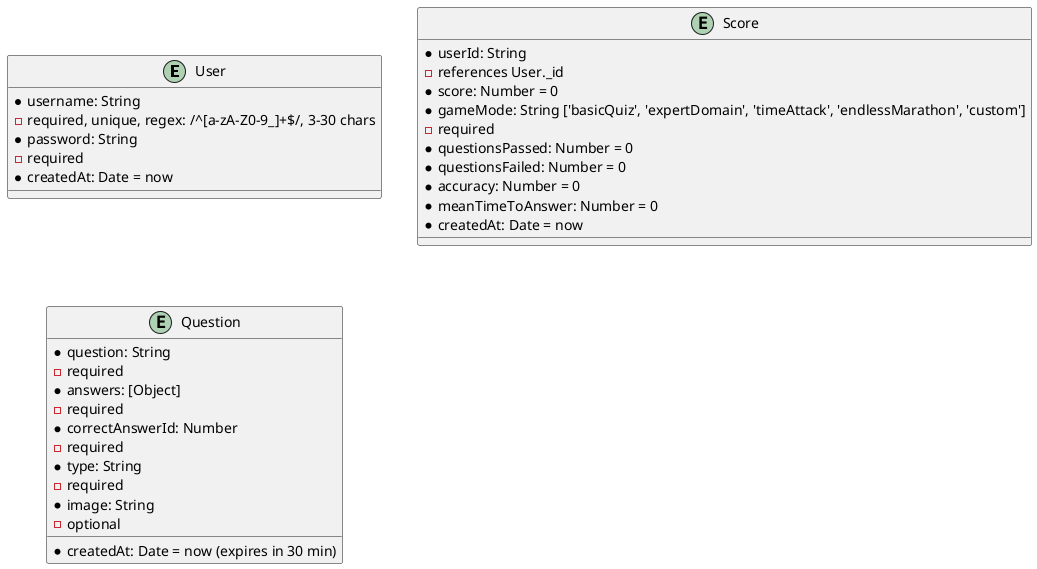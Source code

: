 @startuml Domain_Model

entity "User" {
  * username: String
    - required, unique, regex: /^[a-zA-Z0-9_]+$/, 3–30 chars
  * password: String
    - required
  * createdAt: Date = now
}

entity "Score" {
  * userId: String
    - references User._id
  * score: Number = 0
  * gameMode: String ['basicQuiz', 'expertDomain', 'timeAttack', 'endlessMarathon', 'custom']
    - required
  * questionsPassed: Number = 0
  * questionsFailed: Number = 0
  * accuracy: Number = 0
  * meanTimeToAnswer: Number = 0
  * createdAt: Date = now
}

entity "Question" {
  * question: String
    - required
  * answers: [Object]
    - required
  * correctAnswerId: Number
    - required
  * type: String
    - required
  * image: String
    - optional
  * createdAt: Date = now (expires in 30 min)
}

@enduml

